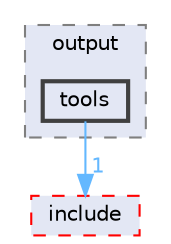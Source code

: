 digraph "SU2_CFD/src/output/tools"
{
 // LATEX_PDF_SIZE
  bgcolor="transparent";
  edge [fontname=Helvetica,fontsize=10,labelfontname=Helvetica,labelfontsize=10];
  node [fontname=Helvetica,fontsize=10,shape=box,height=0.2,width=0.4];
  compound=true
  subgraph clusterdir_9ae4148c9585a0d909fee6e87001ed2b {
    graph [ bgcolor="#e3e7f4", pencolor="grey50", label="output", fontname=Helvetica,fontsize=10 style="filled,dashed", URL="dir_9ae4148c9585a0d909fee6e87001ed2b.html",tooltip=""]
  dir_3490053c0ed316cb28d0235f370dfa56 [label="tools", fillcolor="#e3e7f4", color="grey25", style="filled,bold", URL="dir_3490053c0ed316cb28d0235f370dfa56.html",tooltip=""];
  }
  dir_3b735dd5547717c34264cbbbba892a8a [label="include", fillcolor="#e3e7f4", color="red", style="filled,dashed", URL="dir_3b735dd5547717c34264cbbbba892a8a.html",tooltip=""];
  dir_3490053c0ed316cb28d0235f370dfa56->dir_3b735dd5547717c34264cbbbba892a8a [headlabel="1", labeldistance=1.5 headhref="dir_000097_000047.html" href="dir_000097_000047.html" color="steelblue1" fontcolor="steelblue1"];
}
